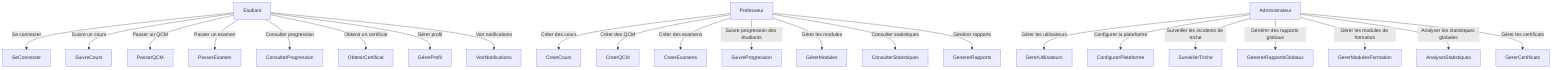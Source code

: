 %% Diagramme de Cas d'Utilisation SkillPath
graph TD
   
    Étudiant -->|Se connecter| SeConnecter
    Étudiant -->|Suivre un cours| SuivreCours
    Étudiant -->|Passer un QCM| PasserQCM
    Étudiant -->|Passer un examen| PasserExamen
    Étudiant -->|Consulter progression| ConsulterProgression
    Étudiant -->|Obtenir un certificat| ObtenirCertificat
    Étudiant -->|Gérer profil| GérerProfil
    Étudiant -->|Voir notifications| VoirNotifications
    
    Professeur -->|Créer des cours| CreerCours
    Professeur -->|Créer des QCM| CreerQCM
    Professeur -->|Créer des examens| CreerExamens
    Professeur -->|Suivre progression des étudiants| SuivreProgression
    Professeur -->|Gérer les modules| GérerModules
    Professeur -->|Consulter statistiques| ConsulterStatistiques
    Professeur -->|Générer rapports| GenererRapports
    
    Administrateur -->|Gérer les utilisateurs| GererUtilisateurs
    Administrateur -->|Configurer la plateforme| ConfigurerPlateforme
    Administrateur -->|Surveiller les incidents de triche| SurveillerTriche
    Administrateur -->|Générer des rapports globaux| GenererRapportsGlobaux
    Administrateur -->|Gérer les modules de formation| GererModulesFormation
    Administrateur -->|Analyser les statistiques globales| AnalyserStatistiques
    Administrateur -->|Gérer les certificats| GererCertificats